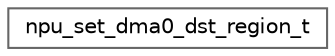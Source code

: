 digraph "Graphical Class Hierarchy"
{
 // LATEX_PDF_SIZE
  bgcolor="transparent";
  edge [fontname=Helvetica,fontsize=10,labelfontname=Helvetica,labelfontsize=10];
  node [fontname=Helvetica,fontsize=10,shape=box,height=0.2,width=0.4];
  rankdir="LR";
  Node0 [id="Node000000",label="npu_set_dma0_dst_region_t",height=0.2,width=0.4,color="grey40", fillcolor="white", style="filled",URL="$structnpu__set__dma0__dst__region__t.html",tooltip=" "];
}
